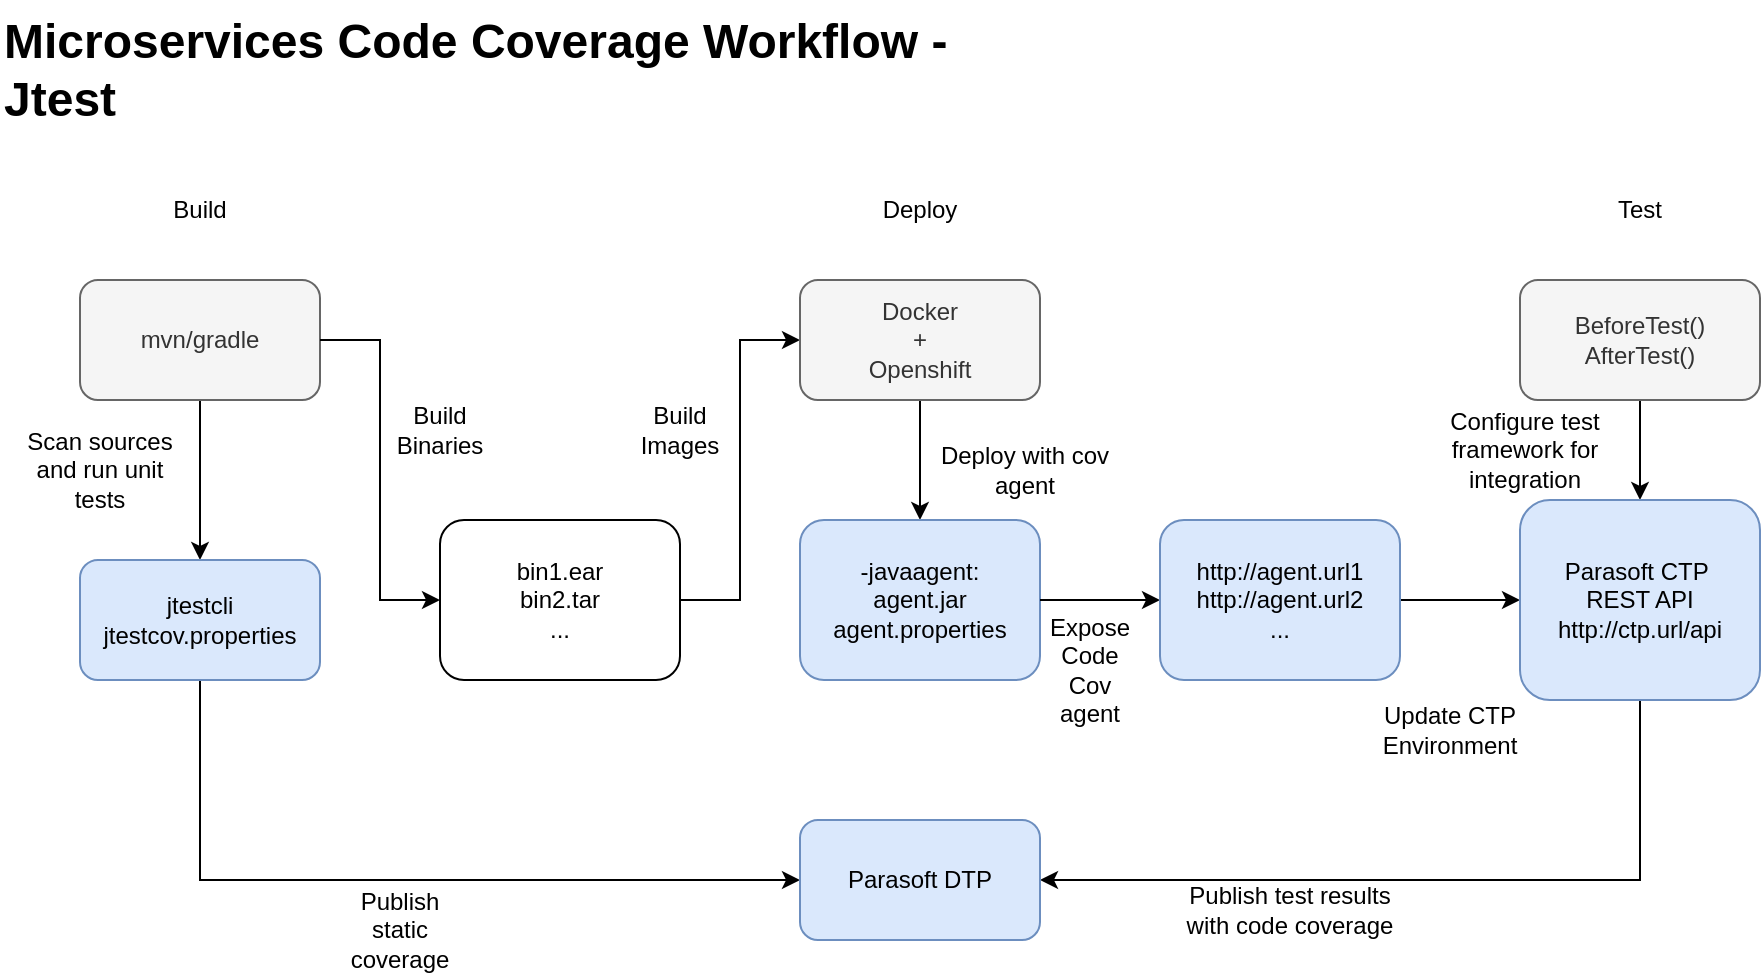 <mxfile version="24.2.5" type="github">
  <diagram name="Page-1" id="7t2LEYN8sNlfCKM_Irf8">
    <mxGraphModel dx="1624" dy="810" grid="1" gridSize="10" guides="1" tooltips="1" connect="1" arrows="1" fold="1" page="1" pageScale="1" pageWidth="850" pageHeight="1100" math="0" shadow="0">
      <root>
        <mxCell id="0" />
        <mxCell id="1" parent="0" />
        <mxCell id="35xceseinkIuoweITH5B-10" style="edgeStyle=orthogonalEdgeStyle;rounded=0;orthogonalLoop=1;jettySize=auto;html=1;entryX=0;entryY=0.5;entryDx=0;entryDy=0;" parent="1" source="35xceseinkIuoweITH5B-1" target="35xceseinkIuoweITH5B-4" edge="1">
          <mxGeometry relative="1" as="geometry" />
        </mxCell>
        <mxCell id="35xceseinkIuoweITH5B-1" value="bin1.ear&lt;div&gt;bin2.tar&lt;/div&gt;&lt;div&gt;...&lt;/div&gt;" style="rounded=1;whiteSpace=wrap;html=1;" parent="1" vertex="1">
          <mxGeometry x="300" y="300" width="120" height="80" as="geometry" />
        </mxCell>
        <mxCell id="cpO8tw7uXI1eepPEYQoP-2" style="edgeStyle=orthogonalEdgeStyle;rounded=0;orthogonalLoop=1;jettySize=auto;html=1;" parent="1" source="35xceseinkIuoweITH5B-2" target="35xceseinkIuoweITH5B-12" edge="1">
          <mxGeometry relative="1" as="geometry" />
        </mxCell>
        <mxCell id="35xceseinkIuoweITH5B-2" value="mvn/gradle" style="rounded=1;whiteSpace=wrap;html=1;fillColor=#f5f5f5;fontColor=#333333;strokeColor=#666666;" parent="1" vertex="1">
          <mxGeometry x="120" y="180" width="120" height="60" as="geometry" />
        </mxCell>
        <mxCell id="35xceseinkIuoweITH5B-3" value="Build" style="text;html=1;align=center;verticalAlign=middle;whiteSpace=wrap;rounded=0;" parent="1" vertex="1">
          <mxGeometry x="150" y="130" width="60" height="30" as="geometry" />
        </mxCell>
        <mxCell id="35xceseinkIuoweITH5B-17" style="edgeStyle=orthogonalEdgeStyle;rounded=0;orthogonalLoop=1;jettySize=auto;html=1;" parent="1" source="35xceseinkIuoweITH5B-4" target="35xceseinkIuoweITH5B-16" edge="1">
          <mxGeometry relative="1" as="geometry" />
        </mxCell>
        <mxCell id="35xceseinkIuoweITH5B-4" value="Docker&lt;div&gt;+&lt;br&gt;Openshift&lt;/div&gt;" style="rounded=1;whiteSpace=wrap;html=1;fillColor=#f5f5f5;fontColor=#333333;strokeColor=#666666;" parent="1" vertex="1">
          <mxGeometry x="480" y="180" width="120" height="60" as="geometry" />
        </mxCell>
        <mxCell id="35xceseinkIuoweITH5B-22" style="edgeStyle=orthogonalEdgeStyle;rounded=0;orthogonalLoop=1;jettySize=auto;html=1;entryX=0.5;entryY=0;entryDx=0;entryDy=0;" parent="1" source="35xceseinkIuoweITH5B-5" target="35xceseinkIuoweITH5B-21" edge="1">
          <mxGeometry relative="1" as="geometry" />
        </mxCell>
        <mxCell id="35xceseinkIuoweITH5B-5" value="BeforeTest()&lt;div&gt;AfterTest()&lt;/div&gt;" style="rounded=1;whiteSpace=wrap;html=1;fillColor=#f5f5f5;strokeColor=#666666;fontColor=#333333;" parent="1" vertex="1">
          <mxGeometry x="840" y="180" width="120" height="60" as="geometry" />
        </mxCell>
        <mxCell id="35xceseinkIuoweITH5B-7" value="Deploy" style="text;html=1;align=center;verticalAlign=middle;whiteSpace=wrap;rounded=0;" parent="1" vertex="1">
          <mxGeometry x="510" y="130" width="60" height="30" as="geometry" />
        </mxCell>
        <mxCell id="35xceseinkIuoweITH5B-8" value="Test" style="text;html=1;align=center;verticalAlign=middle;whiteSpace=wrap;rounded=0;" parent="1" vertex="1">
          <mxGeometry x="870" y="130" width="60" height="30" as="geometry" />
        </mxCell>
        <mxCell id="35xceseinkIuoweITH5B-24" style="edgeStyle=orthogonalEdgeStyle;rounded=0;orthogonalLoop=1;jettySize=auto;html=1;entryX=0;entryY=0.5;entryDx=0;entryDy=0;" parent="1" source="35xceseinkIuoweITH5B-12" target="35xceseinkIuoweITH5B-23" edge="1">
          <mxGeometry relative="1" as="geometry">
            <Array as="points">
              <mxPoint x="180" y="480" />
            </Array>
          </mxGeometry>
        </mxCell>
        <mxCell id="cpO8tw7uXI1eepPEYQoP-1" style="edgeStyle=orthogonalEdgeStyle;rounded=0;orthogonalLoop=1;jettySize=auto;html=1;entryX=0;entryY=0.5;entryDx=0;entryDy=0;exitX=1;exitY=0.5;exitDx=0;exitDy=0;" parent="1" source="35xceseinkIuoweITH5B-2" target="35xceseinkIuoweITH5B-1" edge="1">
          <mxGeometry relative="1" as="geometry">
            <mxPoint x="160" y="210.0" as="sourcePoint" />
          </mxGeometry>
        </mxCell>
        <mxCell id="35xceseinkIuoweITH5B-12" value="&lt;div&gt;jtestcli&lt;/div&gt;&lt;div&gt;jtestcov.properties&lt;/div&gt;" style="rounded=1;whiteSpace=wrap;html=1;fillColor=#dae8fc;strokeColor=#6c8ebf;" parent="1" vertex="1">
          <mxGeometry x="120" y="320" width="120" height="60" as="geometry" />
        </mxCell>
        <mxCell id="35xceseinkIuoweITH5B-27" style="edgeStyle=orthogonalEdgeStyle;rounded=0;orthogonalLoop=1;jettySize=auto;html=1;entryX=0;entryY=0.5;entryDx=0;entryDy=0;" parent="1" source="cpO8tw7uXI1eepPEYQoP-4" target="35xceseinkIuoweITH5B-21" edge="1">
          <mxGeometry relative="1" as="geometry" />
        </mxCell>
        <mxCell id="35xceseinkIuoweITH5B-16" value="-javaagent:&lt;div&gt;agent.jar&lt;div&gt;agent.properties&lt;/div&gt;&lt;/div&gt;" style="rounded=1;whiteSpace=wrap;html=1;fillColor=#dae8fc;strokeColor=#6c8ebf;" parent="1" vertex="1">
          <mxGeometry x="480" y="300" width="120" height="80" as="geometry" />
        </mxCell>
        <mxCell id="cpO8tw7uXI1eepPEYQoP-7" style="edgeStyle=orthogonalEdgeStyle;rounded=0;orthogonalLoop=1;jettySize=auto;html=1;entryX=1;entryY=0.5;entryDx=0;entryDy=0;exitX=0.5;exitY=1;exitDx=0;exitDy=0;" parent="1" source="35xceseinkIuoweITH5B-21" target="35xceseinkIuoweITH5B-23" edge="1">
          <mxGeometry relative="1" as="geometry">
            <Array as="points">
              <mxPoint x="900" y="480" />
            </Array>
          </mxGeometry>
        </mxCell>
        <mxCell id="35xceseinkIuoweITH5B-21" value="&lt;div&gt;Parasoft CTP&amp;nbsp;&lt;/div&gt;&lt;div&gt;REST API&lt;/div&gt;http://ctp.url/api" style="rounded=1;whiteSpace=wrap;html=1;fillColor=#dae8fc;strokeColor=#6c8ebf;" parent="1" vertex="1">
          <mxGeometry x="840" y="290" width="120" height="100" as="geometry" />
        </mxCell>
        <mxCell id="35xceseinkIuoweITH5B-23" value="Parasoft DTP" style="rounded=1;whiteSpace=wrap;html=1;fillColor=#dae8fc;strokeColor=#6c8ebf;" parent="1" vertex="1">
          <mxGeometry x="480" y="450" width="120" height="60" as="geometry" />
        </mxCell>
        <mxCell id="35xceseinkIuoweITH5B-32" value="Publish test results with code coverage" style="text;html=1;align=center;verticalAlign=middle;whiteSpace=wrap;rounded=0;" parent="1" vertex="1">
          <mxGeometry x="670" y="480" width="110" height="30" as="geometry" />
        </mxCell>
        <mxCell id="XXSJzaLtHjIeE2IKimHV-1" value="Build Binaries" style="text;html=1;align=center;verticalAlign=middle;whiteSpace=wrap;rounded=0;" parent="1" vertex="1">
          <mxGeometry x="270" y="240" width="60" height="30" as="geometry" />
        </mxCell>
        <mxCell id="XXSJzaLtHjIeE2IKimHV-2" value="Scan&amp;nbsp;&lt;span style=&quot;background-color: initial;&quot;&gt;sources and run unit tests&lt;/span&gt;" style="text;html=1;align=center;verticalAlign=middle;whiteSpace=wrap;rounded=0;" parent="1" vertex="1">
          <mxGeometry x="90" y="260" width="80" height="30" as="geometry" />
        </mxCell>
        <mxCell id="XXSJzaLtHjIeE2IKimHV-3" value="Publish static coverage" style="text;html=1;align=center;verticalAlign=middle;whiteSpace=wrap;rounded=0;" parent="1" vertex="1">
          <mxGeometry x="250" y="490" width="60" height="30" as="geometry" />
        </mxCell>
        <mxCell id="XXSJzaLtHjIeE2IKimHV-5" value="Deploy with cov agent" style="text;html=1;align=center;verticalAlign=middle;whiteSpace=wrap;rounded=0;" parent="1" vertex="1">
          <mxGeometry x="540" y="260" width="105" height="30" as="geometry" />
        </mxCell>
        <mxCell id="XXSJzaLtHjIeE2IKimHV-8" value="Configure test framework for integration" style="text;html=1;align=center;verticalAlign=middle;whiteSpace=wrap;rounded=0;" parent="1" vertex="1">
          <mxGeometry x="790" y="250" width="105" height="30" as="geometry" />
        </mxCell>
        <mxCell id="XXSJzaLtHjIeE2IKimHV-9" value="Expose Code Cov agent" style="text;html=1;align=center;verticalAlign=middle;whiteSpace=wrap;rounded=0;" parent="1" vertex="1">
          <mxGeometry x="600" y="360" width="50" height="30" as="geometry" />
        </mxCell>
        <mxCell id="XXSJzaLtHjIeE2IKimHV-11" value="&lt;h1 style=&quot;margin-top: 0px;&quot;&gt;Microservices Code Coverage Workflow - Jtest&lt;/h1&gt;" style="text;html=1;whiteSpace=wrap;overflow=hidden;rounded=0;" parent="1" vertex="1">
          <mxGeometry x="80" y="40" width="530" height="120" as="geometry" />
        </mxCell>
        <mxCell id="cpO8tw7uXI1eepPEYQoP-3" value="Build Images" style="text;html=1;align=center;verticalAlign=middle;whiteSpace=wrap;rounded=0;" parent="1" vertex="1">
          <mxGeometry x="390" y="240" width="60" height="30" as="geometry" />
        </mxCell>
        <mxCell id="cpO8tw7uXI1eepPEYQoP-5" value="" style="edgeStyle=orthogonalEdgeStyle;rounded=0;orthogonalLoop=1;jettySize=auto;html=1;entryX=0;entryY=0.5;entryDx=0;entryDy=0;" parent="1" source="35xceseinkIuoweITH5B-16" target="cpO8tw7uXI1eepPEYQoP-4" edge="1">
          <mxGeometry relative="1" as="geometry">
            <mxPoint x="680" y="340" as="sourcePoint" />
            <mxPoint x="1000" y="340" as="targetPoint" />
          </mxGeometry>
        </mxCell>
        <mxCell id="cpO8tw7uXI1eepPEYQoP-4" value="http://agent.url1&lt;div&gt;http://agent.url2&lt;/div&gt;&lt;div&gt;...&lt;/div&gt;" style="rounded=1;whiteSpace=wrap;html=1;align=center;fillColor=#dae8fc;strokeColor=#6c8ebf;" parent="1" vertex="1">
          <mxGeometry x="660" y="300" width="120" height="80" as="geometry" />
        </mxCell>
        <mxCell id="cpO8tw7uXI1eepPEYQoP-6" value="Update CTP Environment" style="text;html=1;align=center;verticalAlign=middle;whiteSpace=wrap;rounded=0;" parent="1" vertex="1">
          <mxGeometry x="780" y="390" width="50" height="30" as="geometry" />
        </mxCell>
        <mxCell id="sYaimhaodGF1XE3qnYoa-1" style="edgeStyle=orthogonalEdgeStyle;rounded=0;orthogonalLoop=1;jettySize=auto;html=1;exitX=0.5;exitY=1;exitDx=0;exitDy=0;" edge="1" parent="1" source="XXSJzaLtHjIeE2IKimHV-1" target="XXSJzaLtHjIeE2IKimHV-1">
          <mxGeometry relative="1" as="geometry" />
        </mxCell>
      </root>
    </mxGraphModel>
  </diagram>
</mxfile>
